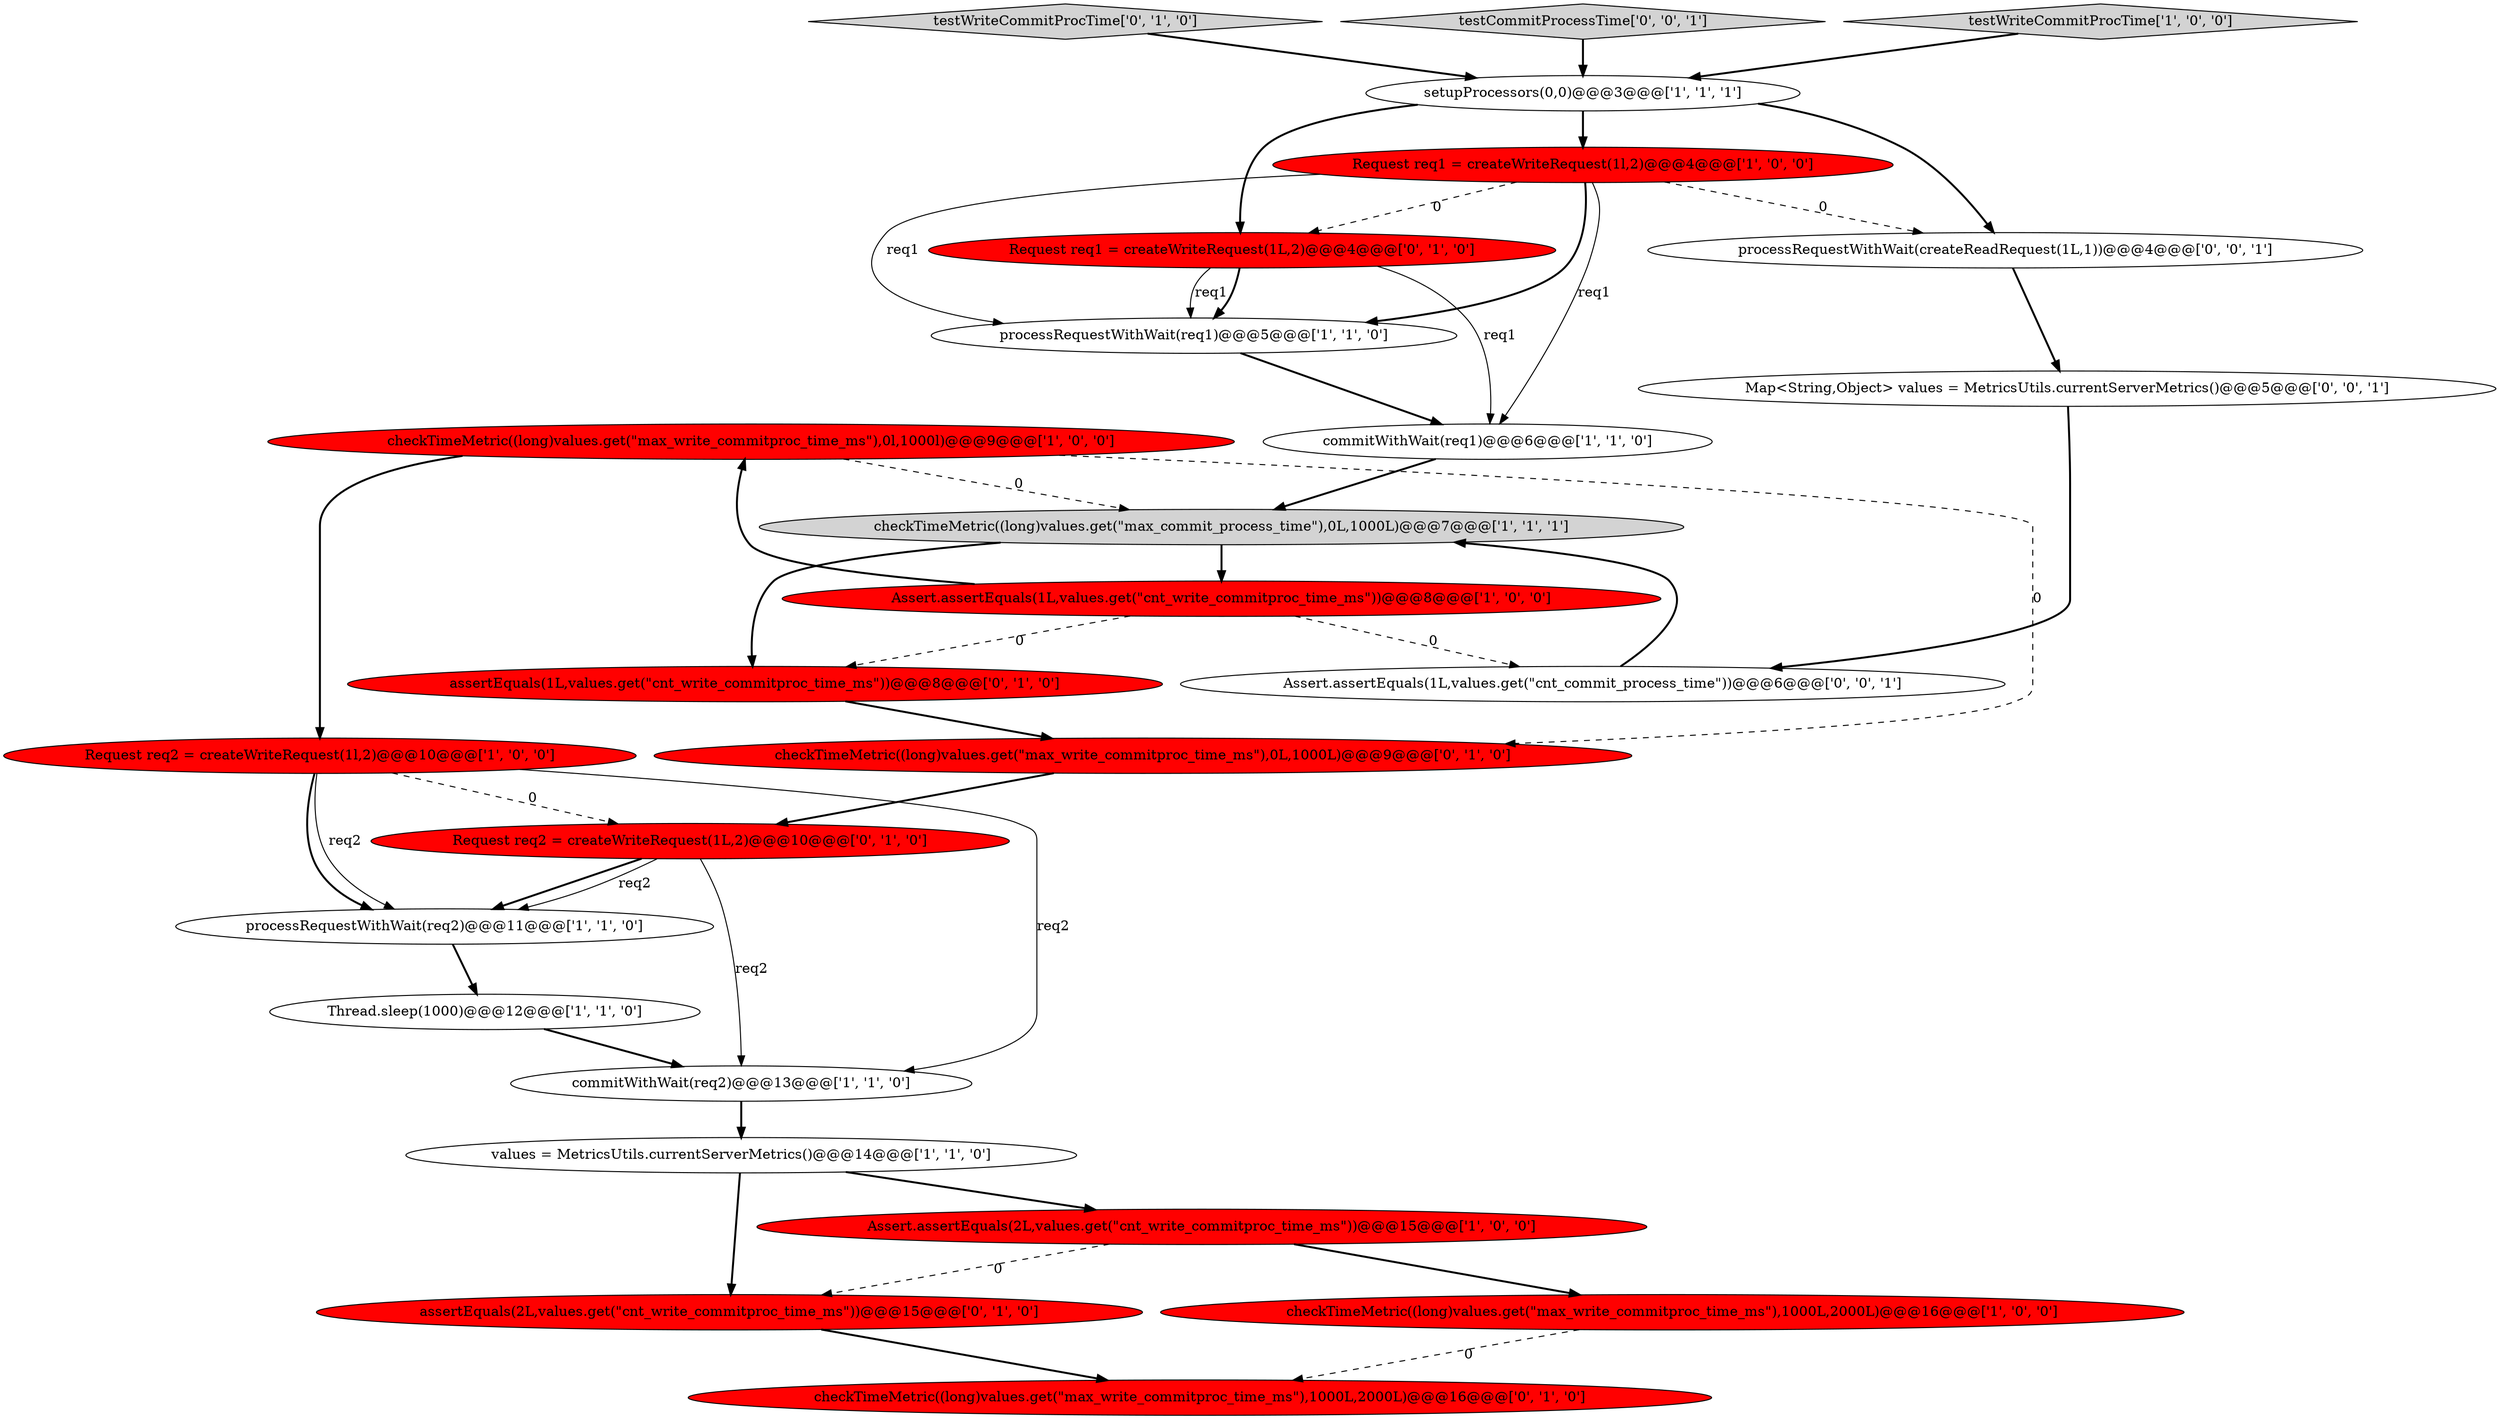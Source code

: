 digraph {
5 [style = filled, label = "Thread.sleep(1000)@@@12@@@['1', '1', '0']", fillcolor = white, shape = ellipse image = "AAA0AAABBB1BBB"];
2 [style = filled, label = "Request req2 = createWriteRequest(1l,2)@@@10@@@['1', '0', '0']", fillcolor = red, shape = ellipse image = "AAA1AAABBB1BBB"];
17 [style = filled, label = "checkTimeMetric((long)values.get(\"max_write_commitproc_time_ms\"),0L,1000L)@@@9@@@['0', '1', '0']", fillcolor = red, shape = ellipse image = "AAA1AAABBB2BBB"];
21 [style = filled, label = "assertEquals(2L,values.get(\"cnt_write_commitproc_time_ms\"))@@@15@@@['0', '1', '0']", fillcolor = red, shape = ellipse image = "AAA1AAABBB2BBB"];
9 [style = filled, label = "checkTimeMetric((long)values.get(\"max_commit_process_time\"),0L,1000L)@@@7@@@['1', '1', '1']", fillcolor = lightgray, shape = ellipse image = "AAA0AAABBB1BBB"];
1 [style = filled, label = "setupProcessors(0,0)@@@3@@@['1', '1', '1']", fillcolor = white, shape = ellipse image = "AAA0AAABBB1BBB"];
10 [style = filled, label = "Request req1 = createWriteRequest(1l,2)@@@4@@@['1', '0', '0']", fillcolor = red, shape = ellipse image = "AAA1AAABBB1BBB"];
0 [style = filled, label = "values = MetricsUtils.currentServerMetrics()@@@14@@@['1', '1', '0']", fillcolor = white, shape = ellipse image = "AAA0AAABBB1BBB"];
20 [style = filled, label = "testWriteCommitProcTime['0', '1', '0']", fillcolor = lightgray, shape = diamond image = "AAA0AAABBB2BBB"];
25 [style = filled, label = "testCommitProcessTime['0', '0', '1']", fillcolor = lightgray, shape = diamond image = "AAA0AAABBB3BBB"];
4 [style = filled, label = "checkTimeMetric((long)values.get(\"max_write_commitproc_time_ms\"),0l,1000l)@@@9@@@['1', '0', '0']", fillcolor = red, shape = ellipse image = "AAA1AAABBB1BBB"];
6 [style = filled, label = "Assert.assertEquals(2L,values.get(\"cnt_write_commitproc_time_ms\"))@@@15@@@['1', '0', '0']", fillcolor = red, shape = ellipse image = "AAA1AAABBB1BBB"];
7 [style = filled, label = "processRequestWithWait(req2)@@@11@@@['1', '1', '0']", fillcolor = white, shape = ellipse image = "AAA0AAABBB1BBB"];
8 [style = filled, label = "processRequestWithWait(req1)@@@5@@@['1', '1', '0']", fillcolor = white, shape = ellipse image = "AAA0AAABBB1BBB"];
18 [style = filled, label = "checkTimeMetric((long)values.get(\"max_write_commitproc_time_ms\"),1000L,2000L)@@@16@@@['0', '1', '0']", fillcolor = red, shape = ellipse image = "AAA1AAABBB2BBB"];
13 [style = filled, label = "commitWithWait(req2)@@@13@@@['1', '1', '0']", fillcolor = white, shape = ellipse image = "AAA0AAABBB1BBB"];
23 [style = filled, label = "processRequestWithWait(createReadRequest(1L,1))@@@4@@@['0', '0', '1']", fillcolor = white, shape = ellipse image = "AAA0AAABBB3BBB"];
19 [style = filled, label = "assertEquals(1L,values.get(\"cnt_write_commitproc_time_ms\"))@@@8@@@['0', '1', '0']", fillcolor = red, shape = ellipse image = "AAA1AAABBB2BBB"];
11 [style = filled, label = "checkTimeMetric((long)values.get(\"max_write_commitproc_time_ms\"),1000L,2000L)@@@16@@@['1', '0', '0']", fillcolor = red, shape = ellipse image = "AAA1AAABBB1BBB"];
22 [style = filled, label = "Map<String,Object> values = MetricsUtils.currentServerMetrics()@@@5@@@['0', '0', '1']", fillcolor = white, shape = ellipse image = "AAA0AAABBB3BBB"];
24 [style = filled, label = "Assert.assertEquals(1L,values.get(\"cnt_commit_process_time\"))@@@6@@@['0', '0', '1']", fillcolor = white, shape = ellipse image = "AAA0AAABBB3BBB"];
16 [style = filled, label = "Request req2 = createWriteRequest(1L,2)@@@10@@@['0', '1', '0']", fillcolor = red, shape = ellipse image = "AAA1AAABBB2BBB"];
3 [style = filled, label = "commitWithWait(req1)@@@6@@@['1', '1', '0']", fillcolor = white, shape = ellipse image = "AAA0AAABBB1BBB"];
15 [style = filled, label = "Request req1 = createWriteRequest(1L,2)@@@4@@@['0', '1', '0']", fillcolor = red, shape = ellipse image = "AAA1AAABBB2BBB"];
12 [style = filled, label = "testWriteCommitProcTime['1', '0', '0']", fillcolor = lightgray, shape = diamond image = "AAA0AAABBB1BBB"];
14 [style = filled, label = "Assert.assertEquals(1L,values.get(\"cnt_write_commitproc_time_ms\"))@@@8@@@['1', '0', '0']", fillcolor = red, shape = ellipse image = "AAA1AAABBB1BBB"];
10->15 [style = dashed, label="0"];
6->21 [style = dashed, label="0"];
14->24 [style = dashed, label="0"];
25->1 [style = bold, label=""];
15->8 [style = solid, label="req1"];
4->17 [style = dashed, label="0"];
0->6 [style = bold, label=""];
1->15 [style = bold, label=""];
24->9 [style = bold, label=""];
8->3 [style = bold, label=""];
16->7 [style = bold, label=""];
10->8 [style = solid, label="req1"];
16->13 [style = solid, label="req2"];
2->13 [style = solid, label="req2"];
0->21 [style = bold, label=""];
4->2 [style = bold, label=""];
19->17 [style = bold, label=""];
20->1 [style = bold, label=""];
12->1 [style = bold, label=""];
21->18 [style = bold, label=""];
10->3 [style = solid, label="req1"];
1->23 [style = bold, label=""];
15->3 [style = solid, label="req1"];
16->7 [style = solid, label="req2"];
3->9 [style = bold, label=""];
4->9 [style = dashed, label="0"];
7->5 [style = bold, label=""];
23->22 [style = bold, label=""];
2->7 [style = solid, label="req2"];
10->8 [style = bold, label=""];
11->18 [style = dashed, label="0"];
2->16 [style = dashed, label="0"];
6->11 [style = bold, label=""];
5->13 [style = bold, label=""];
9->14 [style = bold, label=""];
9->19 [style = bold, label=""];
14->19 [style = dashed, label="0"];
2->7 [style = bold, label=""];
22->24 [style = bold, label=""];
1->10 [style = bold, label=""];
15->8 [style = bold, label=""];
10->23 [style = dashed, label="0"];
17->16 [style = bold, label=""];
13->0 [style = bold, label=""];
14->4 [style = bold, label=""];
}
